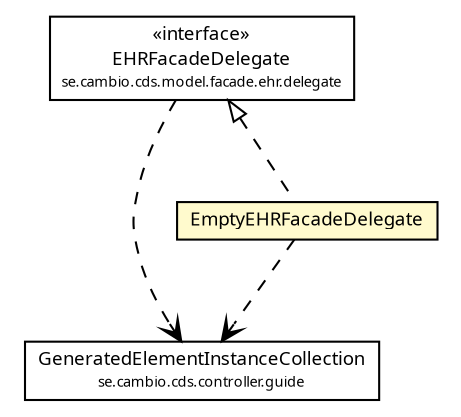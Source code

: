 #!/usr/local/bin/dot
#
# Class diagram 
# Generated by UMLGraph version R5_6 (http://www.umlgraph.org/)
#

digraph G {
	edge [fontname="Trebuchet MS",fontsize=10,labelfontname="Trebuchet MS",labelfontsize=10];
	node [fontname="Trebuchet MS",fontsize=10,shape=plaintext];
	nodesep=0.25;
	ranksep=0.5;
	// se.cambio.cds.controller.guide.GeneratedElementInstanceCollection
	c175767 [label=<<table title="se.cambio.cds.controller.guide.GeneratedElementInstanceCollection" border="0" cellborder="1" cellspacing="0" cellpadding="2" port="p" href="../../../../controller/guide/GeneratedElementInstanceCollection.html">
		<tr><td><table border="0" cellspacing="0" cellpadding="1">
<tr><td align="center" balign="center"><font face="Trebuchet MS"> GeneratedElementInstanceCollection </font></td></tr>
<tr><td align="center" balign="center"><font face="Trebuchet MS" point-size="7.0"> se.cambio.cds.controller.guide </font></td></tr>
		</table></td></tr>
		</table>>, URL="../../../../controller/guide/GeneratedElementInstanceCollection.html", fontname="Trebuchet MS", fontcolor="black", fontsize=9.0];
	// se.cambio.cds.model.facade.ehr.delegate.EHRFacadeDelegate
	c175802 [label=<<table title="se.cambio.cds.model.facade.ehr.delegate.EHRFacadeDelegate" border="0" cellborder="1" cellspacing="0" cellpadding="2" port="p" href="../delegate/EHRFacadeDelegate.html">
		<tr><td><table border="0" cellspacing="0" cellpadding="1">
<tr><td align="center" balign="center"> &#171;interface&#187; </td></tr>
<tr><td align="center" balign="center"><font face="Trebuchet MS"> EHRFacadeDelegate </font></td></tr>
<tr><td align="center" balign="center"><font face="Trebuchet MS" point-size="7.0"> se.cambio.cds.model.facade.ehr.delegate </font></td></tr>
		</table></td></tr>
		</table>>, URL="../delegate/EHRFacadeDelegate.html", fontname="Trebuchet MS", fontcolor="black", fontsize=9.0];
	// se.cambio.cds.model.facade.ehr.plain.EmptyEHRFacadeDelegate
	c175803 [label=<<table title="se.cambio.cds.model.facade.ehr.plain.EmptyEHRFacadeDelegate" border="0" cellborder="1" cellspacing="0" cellpadding="2" port="p" bgcolor="lemonChiffon" href="./EmptyEHRFacadeDelegate.html">
		<tr><td><table border="0" cellspacing="0" cellpadding="1">
<tr><td align="center" balign="center"><font face="Trebuchet MS"> EmptyEHRFacadeDelegate </font></td></tr>
		</table></td></tr>
		</table>>, URL="./EmptyEHRFacadeDelegate.html", fontname="Trebuchet MS", fontcolor="black", fontsize=9.0];
	//se.cambio.cds.model.facade.ehr.plain.EmptyEHRFacadeDelegate implements se.cambio.cds.model.facade.ehr.delegate.EHRFacadeDelegate
	c175802:p -> c175803:p [dir=back,arrowtail=empty,style=dashed];
	// se.cambio.cds.model.facade.ehr.delegate.EHRFacadeDelegate DEPEND se.cambio.cds.controller.guide.GeneratedElementInstanceCollection
	c175802:p -> c175767:p [taillabel="", label="", headlabel="", fontname="Trebuchet MS", fontcolor="black", fontsize=10.0, color="black", arrowhead=open, style=dashed];
	// se.cambio.cds.model.facade.ehr.plain.EmptyEHRFacadeDelegate DEPEND se.cambio.cds.controller.guide.GeneratedElementInstanceCollection
	c175803:p -> c175767:p [taillabel="", label="", headlabel="", fontname="Trebuchet MS", fontcolor="black", fontsize=10.0, color="black", arrowhead=open, style=dashed];
}

